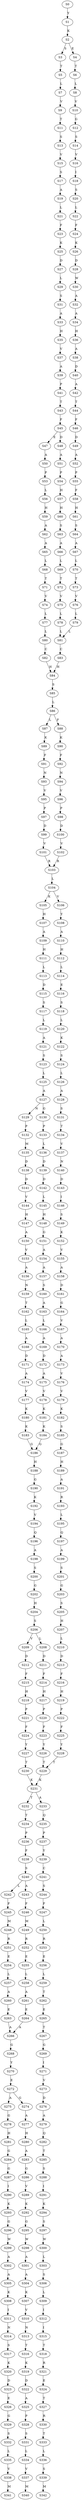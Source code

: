 strict digraph  {
	S0 -> S1 [ label = Y ];
	S1 -> S2 [ label = K ];
	S2 -> S3 [ label = S ];
	S2 -> S4 [ label = E ];
	S3 -> S5 [ label = T ];
	S4 -> S6 [ label = T ];
	S5 -> S7 [ label = L ];
	S6 -> S8 [ label = L ];
	S7 -> S9 [ label = V ];
	S8 -> S10 [ label = V ];
	S9 -> S11 [ label = T ];
	S10 -> S12 [ label = G ];
	S11 -> S13 [ label = S ];
	S12 -> S14 [ label = S ];
	S13 -> S15 [ label = V ];
	S14 -> S16 [ label = V ];
	S15 -> S17 [ label = S ];
	S16 -> S18 [ label = I ];
	S17 -> S19 [ label = A ];
	S18 -> S20 [ label = S ];
	S19 -> S21 [ label = L ];
	S20 -> S22 [ label = L ];
	S21 -> S23 [ label = F ];
	S22 -> S24 [ label = F ];
	S23 -> S25 [ label = K ];
	S24 -> S26 [ label = K ];
	S25 -> S27 [ label = D ];
	S26 -> S28 [ label = D ];
	S27 -> S29 [ label = L ];
	S28 -> S30 [ label = W ];
	S29 -> S31 [ label = S ];
	S30 -> S32 [ label = A ];
	S31 -> S33 [ label = A ];
	S32 -> S34 [ label = A ];
	S33 -> S35 [ label = H ];
	S34 -> S36 [ label = H ];
	S35 -> S37 [ label = V ];
	S36 -> S38 [ label = A ];
	S37 -> S39 [ label = A ];
	S38 -> S40 [ label = D ];
	S39 -> S41 [ label = P ];
	S40 -> S42 [ label = A ];
	S41 -> S43 [ label = T ];
	S42 -> S44 [ label = T ];
	S43 -> S45 [ label = F ];
	S44 -> S46 [ label = F ];
	S45 -> S47 [ label = E ];
	S45 -> S48 [ label = D ];
	S46 -> S49 [ label = D ];
	S47 -> S50 [ label = A ];
	S48 -> S51 [ label = A ];
	S49 -> S52 [ label = A ];
	S50 -> S53 [ label = P ];
	S51 -> S54 [ label = P ];
	S52 -> S55 [ label = P ];
	S53 -> S56 [ label = L ];
	S54 -> S57 [ label = H ];
	S55 -> S58 [ label = F ];
	S56 -> S59 [ label = H ];
	S57 -> S60 [ label = H ];
	S58 -> S61 [ label = H ];
	S59 -> S62 [ label = A ];
	S60 -> S63 [ label = S ];
	S61 -> S64 [ label = S ];
	S62 -> S65 [ label = A ];
	S63 -> S66 [ label = A ];
	S64 -> S67 [ label = A ];
	S65 -> S68 [ label = L ];
	S66 -> S69 [ label = L ];
	S67 -> S70 [ label = L ];
	S68 -> S71 [ label = T ];
	S69 -> S72 [ label = T ];
	S70 -> S73 [ label = T ];
	S71 -> S74 [ label = V ];
	S72 -> S75 [ label = V ];
	S73 -> S76 [ label = V ];
	S74 -> S77 [ label = L ];
	S75 -> S78 [ label = L ];
	S76 -> S79 [ label = L ];
	S77 -> S80 [ label = L ];
	S78 -> S81 [ label = L ];
	S79 -> S81 [ label = L ];
	S80 -> S82 [ label = C ];
	S81 -> S83 [ label = C ];
	S82 -> S84 [ label = H ];
	S83 -> S84 [ label = H ];
	S84 -> S85 [ label = S ];
	S85 -> S86 [ label = L ];
	S86 -> S87 [ label = L ];
	S86 -> S88 [ label = F ];
	S87 -> S89 [ label = K ];
	S88 -> S90 [ label = K ];
	S89 -> S91 [ label = F ];
	S90 -> S92 [ label = F ];
	S91 -> S93 [ label = N ];
	S92 -> S94 [ label = N ];
	S93 -> S95 [ label = V ];
	S94 -> S96 [ label = V ];
	S95 -> S97 [ label = P ];
	S96 -> S98 [ label = P ];
	S97 -> S99 [ label = D ];
	S98 -> S100 [ label = D ];
	S99 -> S101 [ label = V ];
	S100 -> S102 [ label = V ];
	S101 -> S103 [ label = R ];
	S102 -> S103 [ label = R ];
	S103 -> S104 [ label = L ];
	S104 -> S105 [ label = K ];
	S104 -> S106 [ label = V ];
	S105 -> S107 [ label = H ];
	S106 -> S108 [ label = Y ];
	S107 -> S109 [ label = A ];
	S108 -> S110 [ label = A ];
	S109 -> S111 [ label = H ];
	S110 -> S112 [ label = H ];
	S111 -> S113 [ label = L ];
	S112 -> S114 [ label = L ];
	S113 -> S115 [ label = D ];
	S114 -> S116 [ label = E ];
	S115 -> S117 [ label = S ];
	S116 -> S118 [ label = S ];
	S117 -> S119 [ label = L ];
	S118 -> S120 [ label = L ];
	S119 -> S121 [ label = A ];
	S120 -> S122 [ label = K ];
	S121 -> S123 [ label = S ];
	S122 -> S124 [ label = S ];
	S123 -> S125 [ label = L ];
	S124 -> S126 [ label = L ];
	S125 -> S127 [ label = A ];
	S126 -> S128 [ label = A ];
	S127 -> S129 [ label = N ];
	S127 -> S130 [ label = G ];
	S128 -> S131 [ label = S ];
	S129 -> S132 [ label = P ];
	S130 -> S133 [ label = P ];
	S131 -> S134 [ label = T ];
	S132 -> S135 [ label = M ];
	S133 -> S136 [ label = L ];
	S134 -> S137 [ label = V ];
	S135 -> S138 [ label = D ];
	S136 -> S139 [ label = D ];
	S137 -> S140 [ label = N ];
	S138 -> S141 [ label = D ];
	S139 -> S142 [ label = D ];
	S140 -> S143 [ label = D ];
	S141 -> S144 [ label = V ];
	S142 -> S145 [ label = L ];
	S143 -> S146 [ label = I ];
	S144 -> S147 [ label = H ];
	S145 -> S148 [ label = H ];
	S146 -> S149 [ label = S ];
	S147 -> S150 [ label = A ];
	S148 -> S151 [ label = G ];
	S149 -> S152 [ label = K ];
	S150 -> S153 [ label = V ];
	S151 -> S154 [ label = A ];
	S152 -> S155 [ label = V ];
	S153 -> S156 [ label = A ];
	S154 -> S157 [ label = A ];
	S155 -> S158 [ label = A ];
	S156 -> S159 [ label = N ];
	S157 -> S160 [ label = S ];
	S158 -> S161 [ label = D ];
	S159 -> S162 [ label = T ];
	S160 -> S163 [ label = A ];
	S161 -> S164 [ label = G ];
	S162 -> S165 [ label = L ];
	S163 -> S166 [ label = L ];
	S164 -> S167 [ label = V ];
	S165 -> S168 [ label = A ];
	S166 -> S169 [ label = A ];
	S167 -> S170 [ label = A ];
	S168 -> S171 [ label = D ];
	S169 -> S172 [ label = D ];
	S170 -> S173 [ label = A ];
	S171 -> S174 [ label = A ];
	S172 -> S175 [ label = A ];
	S173 -> S176 [ label = V ];
	S174 -> S177 [ label = V ];
	S175 -> S178 [ label = V ];
	S176 -> S179 [ label = V ];
	S177 -> S180 [ label = K ];
	S178 -> S181 [ label = K ];
	S179 -> S182 [ label = K ];
	S180 -> S183 [ label = K ];
	S181 -> S184 [ label = K ];
	S182 -> S185 [ label = S ];
	S183 -> S186 [ label = G ];
	S184 -> S186 [ label = G ];
	S185 -> S187 [ label = G ];
	S186 -> S188 [ label = H ];
	S187 -> S189 [ label = H ];
	S188 -> S190 [ label = G ];
	S189 -> S191 [ label = A ];
	S190 -> S192 [ label = K ];
	S191 -> S193 [ label = R ];
	S192 -> S194 [ label = V ];
	S193 -> S195 [ label = L ];
	S194 -> S196 [ label = Q ];
	S195 -> S197 [ label = Q ];
	S196 -> S198 [ label = A ];
	S197 -> S199 [ label = A ];
	S198 -> S200 [ label = S ];
	S199 -> S201 [ label = S ];
	S200 -> S202 [ label = G ];
	S201 -> S203 [ label = G ];
	S202 -> S204 [ label = H ];
	S203 -> S205 [ label = S ];
	S204 -> S206 [ label = S ];
	S205 -> S207 [ label = H ];
	S206 -> S208 [ label = L ];
	S206 -> S209 [ label = V ];
	S207 -> S210 [ label = L ];
	S208 -> S211 [ label = D ];
	S209 -> S212 [ label = D ];
	S210 -> S213 [ label = D ];
	S211 -> S214 [ label = F ];
	S212 -> S215 [ label = F ];
	S213 -> S216 [ label = F ];
	S214 -> S217 [ label = H ];
	S215 -> S218 [ label = H ];
	S216 -> S219 [ label = H ];
	S217 -> S220 [ label = P ];
	S218 -> S221 [ label = P ];
	S219 -> S222 [ label = P ];
	S220 -> S223 [ label = F ];
	S221 -> S224 [ label = F ];
	S222 -> S225 [ label = F ];
	S223 -> S226 [ label = Y ];
	S224 -> S227 [ label = Y ];
	S225 -> S228 [ label = Y ];
	S226 -> S229 [ label = T ];
	S227 -> S230 [ label = T ];
	S228 -> S229 [ label = T ];
	S229 -> S231 [ label = K ];
	S230 -> S231 [ label = K ];
	S231 -> S232 [ label = T ];
	S231 -> S233 [ label = A ];
	S232 -> S234 [ label = T ];
	S233 -> S235 [ label = Q ];
	S234 -> S236 [ label = P ];
	S235 -> S237 [ label = P ];
	S236 -> S238 [ label = F ];
	S237 -> S239 [ label = Y ];
	S238 -> S240 [ label = S ];
	S239 -> S241 [ label = C ];
	S240 -> S242 [ label = L ];
	S240 -> S243 [ label = A ];
	S241 -> S244 [ label = S ];
	S242 -> S245 [ label = F ];
	S243 -> S246 [ label = F ];
	S244 -> S247 [ label = F ];
	S245 -> S248 [ label = M ];
	S246 -> S249 [ label = M ];
	S247 -> S250 [ label = L ];
	S248 -> S251 [ label = R ];
	S249 -> S252 [ label = R ];
	S250 -> S253 [ label = R ];
	S251 -> S254 [ label = E ];
	S252 -> S255 [ label = E ];
	S253 -> S256 [ label = E ];
	S254 -> S257 [ label = L ];
	S255 -> S258 [ label = L ];
	S256 -> S259 [ label = L ];
	S257 -> S260 [ label = A ];
	S258 -> S261 [ label = A ];
	S259 -> S262 [ label = T ];
	S260 -> S263 [ label = E ];
	S261 -> S264 [ label = E ];
	S262 -> S265 [ label = E ];
	S263 -> S266 [ label = A ];
	S264 -> S266 [ label = A ];
	S265 -> S267 [ label = T ];
	S266 -> S268 [ label = G ];
	S267 -> S269 [ label = G ];
	S268 -> S270 [ label = Y ];
	S269 -> S271 [ label = I ];
	S270 -> S272 [ label = E ];
	S271 -> S273 [ label = V ];
	S272 -> S274 [ label = G ];
	S272 -> S275 [ label = A ];
	S273 -> S276 [ label = D ];
	S274 -> S277 [ label = A ];
	S275 -> S278 [ label = G ];
	S276 -> S279 [ label = A ];
	S277 -> S280 [ label = H ];
	S278 -> S281 [ label = H ];
	S279 -> S282 [ label = Q ];
	S280 -> S283 [ label = A ];
	S281 -> S284 [ label = G ];
	S282 -> S285 [ label = T ];
	S283 -> S286 [ label = G ];
	S284 -> S287 [ label = G ];
	S285 -> S288 [ label = S ];
	S286 -> S289 [ label = V ];
	S287 -> S290 [ label = I ];
	S288 -> S291 [ label = I ];
	S289 -> S292 [ label = K ];
	S290 -> S293 [ label = K ];
	S291 -> S294 [ label = K ];
	S292 -> S295 [ label = G ];
	S293 -> S296 [ label = G ];
	S294 -> S297 [ label = S ];
	S295 -> S298 [ label = W ];
	S296 -> S299 [ label = W ];
	S297 -> S300 [ label = W ];
	S298 -> S301 [ label = A ];
	S299 -> S302 [ label = A ];
	S300 -> S303 [ label = L ];
	S301 -> S304 [ label = A ];
	S302 -> S305 [ label = A ];
	S303 -> S306 [ label = S ];
	S304 -> S307 [ label = K ];
	S305 -> S308 [ label = K ];
	S306 -> S309 [ label = L ];
	S307 -> S310 [ label = V ];
	S308 -> S311 [ label = I ];
	S309 -> S312 [ label = I ];
	S310 -> S313 [ label = N ];
	S311 -> S314 [ label = N ];
	S312 -> S315 [ label = I ];
	S313 -> S316 [ label = T ];
	S314 -> S317 [ label = S ];
	S315 -> S318 [ label = T ];
	S316 -> S319 [ label = K ];
	S317 -> S320 [ label = K ];
	S318 -> S321 [ label = R ];
	S319 -> S322 [ label = D ];
	S320 -> S323 [ label = D ];
	S321 -> S324 [ label = E ];
	S322 -> S325 [ label = A ];
	S323 -> S326 [ label = E ];
	S324 -> S327 [ label = T ];
	S325 -> S328 [ label = P ];
	S326 -> S329 [ label = G ];
	S327 -> S330 [ label = R ];
	S328 -> S331 [ label = S ];
	S329 -> S332 [ label = S ];
	S330 -> S333 [ label = T ];
	S331 -> S334 [ label = L ];
	S332 -> S335 [ label = L ];
	S333 -> S336 [ label = L ];
	S334 -> S337 [ label = V ];
	S335 -> S338 [ label = V ];
	S336 -> S339 [ label = S ];
	S337 -> S340 [ label = M ];
	S338 -> S341 [ label = M ];
	S339 -> S342 [ label = M ];
}

